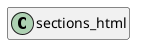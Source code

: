 @startuml
set namespaceSeparator \\
hide members
hide << alias >> circle

class sections_html
@enduml

